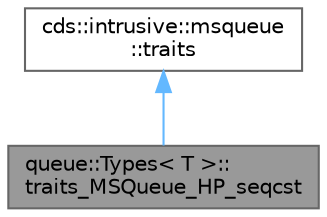 digraph "queue::Types&lt; T &gt;::traits_MSQueue_HP_seqcst"
{
 // LATEX_PDF_SIZE
  bgcolor="transparent";
  edge [fontname=Helvetica,fontsize=10,labelfontname=Helvetica,labelfontsize=10];
  node [fontname=Helvetica,fontsize=10,shape=box,height=0.2,width=0.4];
  Node1 [id="Node000001",label="queue::Types\< T \>::\ltraits_MSQueue_HP_seqcst",height=0.2,width=0.4,color="gray40", fillcolor="grey60", style="filled", fontcolor="black",tooltip=" "];
  Node2 -> Node1 [id="edge2_Node000001_Node000002",dir="back",color="steelblue1",style="solid",tooltip=" "];
  Node2 [id="Node000002",label="cds::intrusive::msqueue\l::traits",height=0.2,width=0.4,color="gray40", fillcolor="white", style="filled",URL="$structcds_1_1intrusive_1_1msqueue_1_1traits.html",tooltip="MSQueue default traits"];
}
